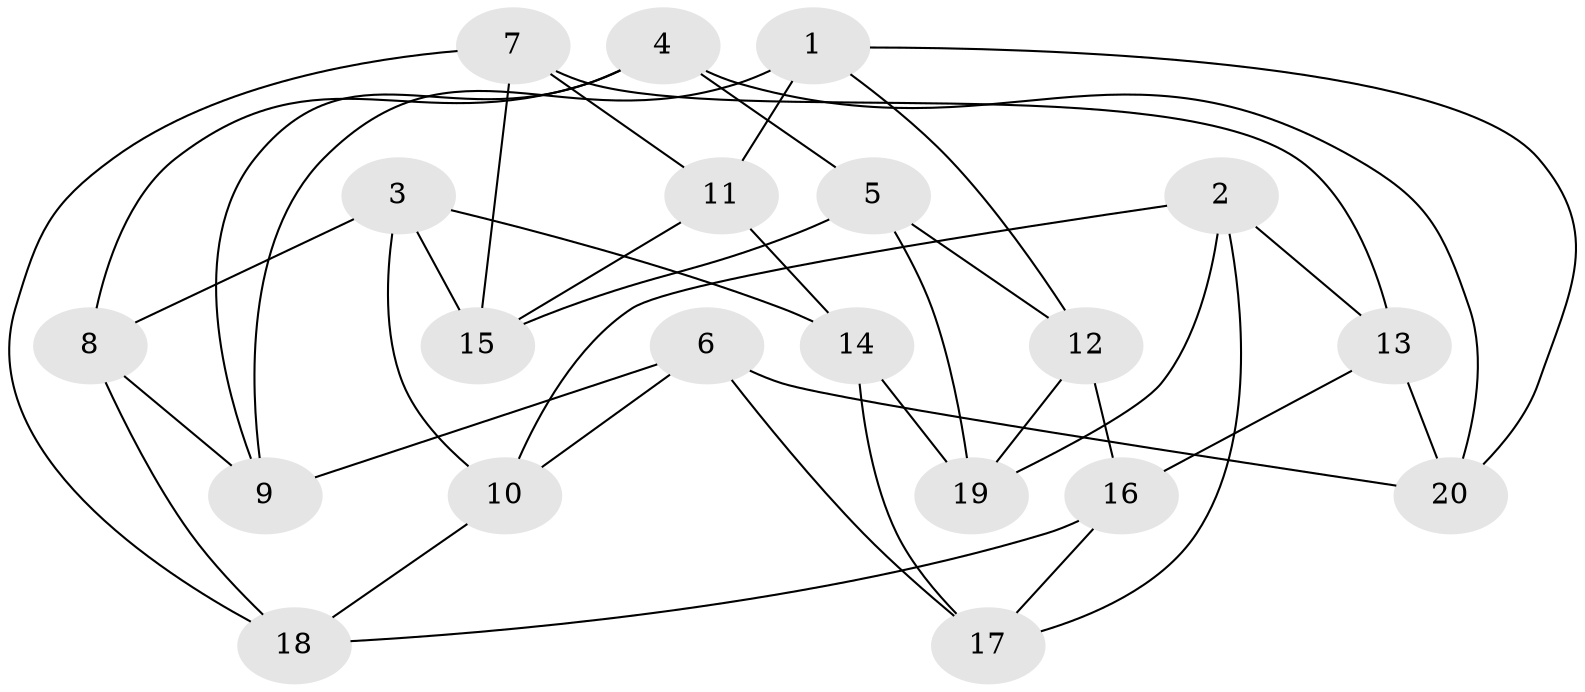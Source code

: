 // Generated by graph-tools (version 1.1) at 2025/46/02/15/25 05:46:28]
// undirected, 20 vertices, 40 edges
graph export_dot {
graph [start="1"]
  node [color=gray90,style=filled];
  1;
  2;
  3;
  4;
  5;
  6;
  7;
  8;
  9;
  10;
  11;
  12;
  13;
  14;
  15;
  16;
  17;
  18;
  19;
  20;
  1 -- 9;
  1 -- 20;
  1 -- 11;
  1 -- 12;
  2 -- 19;
  2 -- 17;
  2 -- 13;
  2 -- 10;
  3 -- 10;
  3 -- 14;
  3 -- 8;
  3 -- 15;
  4 -- 20;
  4 -- 9;
  4 -- 5;
  4 -- 8;
  5 -- 12;
  5 -- 19;
  5 -- 15;
  6 -- 20;
  6 -- 9;
  6 -- 17;
  6 -- 10;
  7 -- 18;
  7 -- 15;
  7 -- 11;
  7 -- 13;
  8 -- 18;
  8 -- 9;
  10 -- 18;
  11 -- 15;
  11 -- 14;
  12 -- 16;
  12 -- 19;
  13 -- 20;
  13 -- 16;
  14 -- 19;
  14 -- 17;
  16 -- 18;
  16 -- 17;
}
